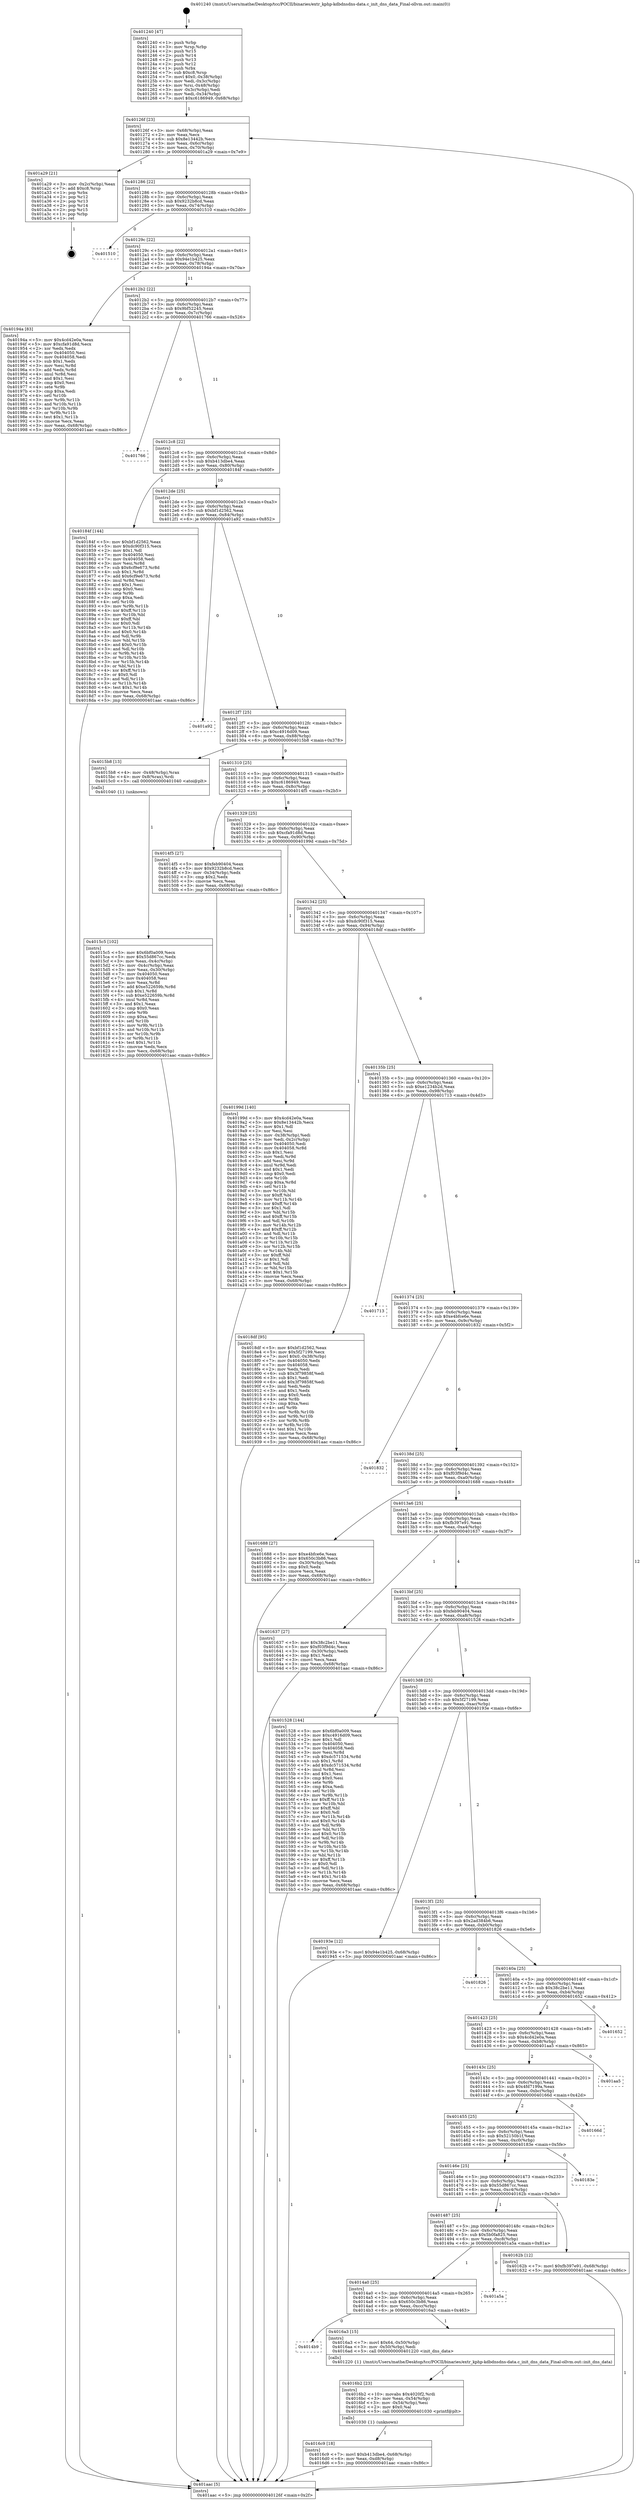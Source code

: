 digraph "0x401240" {
  label = "0x401240 (/mnt/c/Users/mathe/Desktop/tcc/POCII/binaries/extr_kphp-kdbdnsdns-data.c_init_dns_data_Final-ollvm.out::main(0))"
  labelloc = "t"
  node[shape=record]

  Entry [label="",width=0.3,height=0.3,shape=circle,fillcolor=black,style=filled]
  "0x40126f" [label="{
     0x40126f [23]\l
     | [instrs]\l
     &nbsp;&nbsp;0x40126f \<+3\>: mov -0x68(%rbp),%eax\l
     &nbsp;&nbsp;0x401272 \<+2\>: mov %eax,%ecx\l
     &nbsp;&nbsp;0x401274 \<+6\>: sub $0x8e13442b,%ecx\l
     &nbsp;&nbsp;0x40127a \<+3\>: mov %eax,-0x6c(%rbp)\l
     &nbsp;&nbsp;0x40127d \<+3\>: mov %ecx,-0x70(%rbp)\l
     &nbsp;&nbsp;0x401280 \<+6\>: je 0000000000401a29 \<main+0x7e9\>\l
  }"]
  "0x401a29" [label="{
     0x401a29 [21]\l
     | [instrs]\l
     &nbsp;&nbsp;0x401a29 \<+3\>: mov -0x2c(%rbp),%eax\l
     &nbsp;&nbsp;0x401a2c \<+7\>: add $0xc8,%rsp\l
     &nbsp;&nbsp;0x401a33 \<+1\>: pop %rbx\l
     &nbsp;&nbsp;0x401a34 \<+2\>: pop %r12\l
     &nbsp;&nbsp;0x401a36 \<+2\>: pop %r13\l
     &nbsp;&nbsp;0x401a38 \<+2\>: pop %r14\l
     &nbsp;&nbsp;0x401a3a \<+2\>: pop %r15\l
     &nbsp;&nbsp;0x401a3c \<+1\>: pop %rbp\l
     &nbsp;&nbsp;0x401a3d \<+1\>: ret\l
  }"]
  "0x401286" [label="{
     0x401286 [22]\l
     | [instrs]\l
     &nbsp;&nbsp;0x401286 \<+5\>: jmp 000000000040128b \<main+0x4b\>\l
     &nbsp;&nbsp;0x40128b \<+3\>: mov -0x6c(%rbp),%eax\l
     &nbsp;&nbsp;0x40128e \<+5\>: sub $0x9232b8cd,%eax\l
     &nbsp;&nbsp;0x401293 \<+3\>: mov %eax,-0x74(%rbp)\l
     &nbsp;&nbsp;0x401296 \<+6\>: je 0000000000401510 \<main+0x2d0\>\l
  }"]
  Exit [label="",width=0.3,height=0.3,shape=circle,fillcolor=black,style=filled,peripheries=2]
  "0x401510" [label="{
     0x401510\l
  }", style=dashed]
  "0x40129c" [label="{
     0x40129c [22]\l
     | [instrs]\l
     &nbsp;&nbsp;0x40129c \<+5\>: jmp 00000000004012a1 \<main+0x61\>\l
     &nbsp;&nbsp;0x4012a1 \<+3\>: mov -0x6c(%rbp),%eax\l
     &nbsp;&nbsp;0x4012a4 \<+5\>: sub $0x94e1b425,%eax\l
     &nbsp;&nbsp;0x4012a9 \<+3\>: mov %eax,-0x78(%rbp)\l
     &nbsp;&nbsp;0x4012ac \<+6\>: je 000000000040194a \<main+0x70a\>\l
  }"]
  "0x4016c9" [label="{
     0x4016c9 [18]\l
     | [instrs]\l
     &nbsp;&nbsp;0x4016c9 \<+7\>: movl $0xb413dbe4,-0x68(%rbp)\l
     &nbsp;&nbsp;0x4016d0 \<+6\>: mov %eax,-0xd8(%rbp)\l
     &nbsp;&nbsp;0x4016d6 \<+5\>: jmp 0000000000401aac \<main+0x86c\>\l
  }"]
  "0x40194a" [label="{
     0x40194a [83]\l
     | [instrs]\l
     &nbsp;&nbsp;0x40194a \<+5\>: mov $0x4cd42e0a,%eax\l
     &nbsp;&nbsp;0x40194f \<+5\>: mov $0xcfa91d8d,%ecx\l
     &nbsp;&nbsp;0x401954 \<+2\>: xor %edx,%edx\l
     &nbsp;&nbsp;0x401956 \<+7\>: mov 0x404050,%esi\l
     &nbsp;&nbsp;0x40195d \<+7\>: mov 0x404058,%edi\l
     &nbsp;&nbsp;0x401964 \<+3\>: sub $0x1,%edx\l
     &nbsp;&nbsp;0x401967 \<+3\>: mov %esi,%r8d\l
     &nbsp;&nbsp;0x40196a \<+3\>: add %edx,%r8d\l
     &nbsp;&nbsp;0x40196d \<+4\>: imul %r8d,%esi\l
     &nbsp;&nbsp;0x401971 \<+3\>: and $0x1,%esi\l
     &nbsp;&nbsp;0x401974 \<+3\>: cmp $0x0,%esi\l
     &nbsp;&nbsp;0x401977 \<+4\>: sete %r9b\l
     &nbsp;&nbsp;0x40197b \<+3\>: cmp $0xa,%edi\l
     &nbsp;&nbsp;0x40197e \<+4\>: setl %r10b\l
     &nbsp;&nbsp;0x401982 \<+3\>: mov %r9b,%r11b\l
     &nbsp;&nbsp;0x401985 \<+3\>: and %r10b,%r11b\l
     &nbsp;&nbsp;0x401988 \<+3\>: xor %r10b,%r9b\l
     &nbsp;&nbsp;0x40198b \<+3\>: or %r9b,%r11b\l
     &nbsp;&nbsp;0x40198e \<+4\>: test $0x1,%r11b\l
     &nbsp;&nbsp;0x401992 \<+3\>: cmovne %ecx,%eax\l
     &nbsp;&nbsp;0x401995 \<+3\>: mov %eax,-0x68(%rbp)\l
     &nbsp;&nbsp;0x401998 \<+5\>: jmp 0000000000401aac \<main+0x86c\>\l
  }"]
  "0x4012b2" [label="{
     0x4012b2 [22]\l
     | [instrs]\l
     &nbsp;&nbsp;0x4012b2 \<+5\>: jmp 00000000004012b7 \<main+0x77\>\l
     &nbsp;&nbsp;0x4012b7 \<+3\>: mov -0x6c(%rbp),%eax\l
     &nbsp;&nbsp;0x4012ba \<+5\>: sub $0x9bf52245,%eax\l
     &nbsp;&nbsp;0x4012bf \<+3\>: mov %eax,-0x7c(%rbp)\l
     &nbsp;&nbsp;0x4012c2 \<+6\>: je 0000000000401766 \<main+0x526\>\l
  }"]
  "0x4016b2" [label="{
     0x4016b2 [23]\l
     | [instrs]\l
     &nbsp;&nbsp;0x4016b2 \<+10\>: movabs $0x4020f2,%rdi\l
     &nbsp;&nbsp;0x4016bc \<+3\>: mov %eax,-0x54(%rbp)\l
     &nbsp;&nbsp;0x4016bf \<+3\>: mov -0x54(%rbp),%esi\l
     &nbsp;&nbsp;0x4016c2 \<+2\>: mov $0x0,%al\l
     &nbsp;&nbsp;0x4016c4 \<+5\>: call 0000000000401030 \<printf@plt\>\l
     | [calls]\l
     &nbsp;&nbsp;0x401030 \{1\} (unknown)\l
  }"]
  "0x401766" [label="{
     0x401766\l
  }", style=dashed]
  "0x4012c8" [label="{
     0x4012c8 [22]\l
     | [instrs]\l
     &nbsp;&nbsp;0x4012c8 \<+5\>: jmp 00000000004012cd \<main+0x8d\>\l
     &nbsp;&nbsp;0x4012cd \<+3\>: mov -0x6c(%rbp),%eax\l
     &nbsp;&nbsp;0x4012d0 \<+5\>: sub $0xb413dbe4,%eax\l
     &nbsp;&nbsp;0x4012d5 \<+3\>: mov %eax,-0x80(%rbp)\l
     &nbsp;&nbsp;0x4012d8 \<+6\>: je 000000000040184f \<main+0x60f\>\l
  }"]
  "0x4014b9" [label="{
     0x4014b9\l
  }", style=dashed]
  "0x40184f" [label="{
     0x40184f [144]\l
     | [instrs]\l
     &nbsp;&nbsp;0x40184f \<+5\>: mov $0xbf1d2562,%eax\l
     &nbsp;&nbsp;0x401854 \<+5\>: mov $0xdc90f315,%ecx\l
     &nbsp;&nbsp;0x401859 \<+2\>: mov $0x1,%dl\l
     &nbsp;&nbsp;0x40185b \<+7\>: mov 0x404050,%esi\l
     &nbsp;&nbsp;0x401862 \<+7\>: mov 0x404058,%edi\l
     &nbsp;&nbsp;0x401869 \<+3\>: mov %esi,%r8d\l
     &nbsp;&nbsp;0x40186c \<+7\>: sub $0x6cf9e673,%r8d\l
     &nbsp;&nbsp;0x401873 \<+4\>: sub $0x1,%r8d\l
     &nbsp;&nbsp;0x401877 \<+7\>: add $0x6cf9e673,%r8d\l
     &nbsp;&nbsp;0x40187e \<+4\>: imul %r8d,%esi\l
     &nbsp;&nbsp;0x401882 \<+3\>: and $0x1,%esi\l
     &nbsp;&nbsp;0x401885 \<+3\>: cmp $0x0,%esi\l
     &nbsp;&nbsp;0x401888 \<+4\>: sete %r9b\l
     &nbsp;&nbsp;0x40188c \<+3\>: cmp $0xa,%edi\l
     &nbsp;&nbsp;0x40188f \<+4\>: setl %r10b\l
     &nbsp;&nbsp;0x401893 \<+3\>: mov %r9b,%r11b\l
     &nbsp;&nbsp;0x401896 \<+4\>: xor $0xff,%r11b\l
     &nbsp;&nbsp;0x40189a \<+3\>: mov %r10b,%bl\l
     &nbsp;&nbsp;0x40189d \<+3\>: xor $0xff,%bl\l
     &nbsp;&nbsp;0x4018a0 \<+3\>: xor $0x0,%dl\l
     &nbsp;&nbsp;0x4018a3 \<+3\>: mov %r11b,%r14b\l
     &nbsp;&nbsp;0x4018a6 \<+4\>: and $0x0,%r14b\l
     &nbsp;&nbsp;0x4018aa \<+3\>: and %dl,%r9b\l
     &nbsp;&nbsp;0x4018ad \<+3\>: mov %bl,%r15b\l
     &nbsp;&nbsp;0x4018b0 \<+4\>: and $0x0,%r15b\l
     &nbsp;&nbsp;0x4018b4 \<+3\>: and %dl,%r10b\l
     &nbsp;&nbsp;0x4018b7 \<+3\>: or %r9b,%r14b\l
     &nbsp;&nbsp;0x4018ba \<+3\>: or %r10b,%r15b\l
     &nbsp;&nbsp;0x4018bd \<+3\>: xor %r15b,%r14b\l
     &nbsp;&nbsp;0x4018c0 \<+3\>: or %bl,%r11b\l
     &nbsp;&nbsp;0x4018c3 \<+4\>: xor $0xff,%r11b\l
     &nbsp;&nbsp;0x4018c7 \<+3\>: or $0x0,%dl\l
     &nbsp;&nbsp;0x4018ca \<+3\>: and %dl,%r11b\l
     &nbsp;&nbsp;0x4018cd \<+3\>: or %r11b,%r14b\l
     &nbsp;&nbsp;0x4018d0 \<+4\>: test $0x1,%r14b\l
     &nbsp;&nbsp;0x4018d4 \<+3\>: cmovne %ecx,%eax\l
     &nbsp;&nbsp;0x4018d7 \<+3\>: mov %eax,-0x68(%rbp)\l
     &nbsp;&nbsp;0x4018da \<+5\>: jmp 0000000000401aac \<main+0x86c\>\l
  }"]
  "0x4012de" [label="{
     0x4012de [25]\l
     | [instrs]\l
     &nbsp;&nbsp;0x4012de \<+5\>: jmp 00000000004012e3 \<main+0xa3\>\l
     &nbsp;&nbsp;0x4012e3 \<+3\>: mov -0x6c(%rbp),%eax\l
     &nbsp;&nbsp;0x4012e6 \<+5\>: sub $0xbf1d2562,%eax\l
     &nbsp;&nbsp;0x4012eb \<+6\>: mov %eax,-0x84(%rbp)\l
     &nbsp;&nbsp;0x4012f1 \<+6\>: je 0000000000401a92 \<main+0x852\>\l
  }"]
  "0x4016a3" [label="{
     0x4016a3 [15]\l
     | [instrs]\l
     &nbsp;&nbsp;0x4016a3 \<+7\>: movl $0x64,-0x50(%rbp)\l
     &nbsp;&nbsp;0x4016aa \<+3\>: mov -0x50(%rbp),%edi\l
     &nbsp;&nbsp;0x4016ad \<+5\>: call 0000000000401220 \<init_dns_data\>\l
     | [calls]\l
     &nbsp;&nbsp;0x401220 \{1\} (/mnt/c/Users/mathe/Desktop/tcc/POCII/binaries/extr_kphp-kdbdnsdns-data.c_init_dns_data_Final-ollvm.out::init_dns_data)\l
  }"]
  "0x401a92" [label="{
     0x401a92\l
  }", style=dashed]
  "0x4012f7" [label="{
     0x4012f7 [25]\l
     | [instrs]\l
     &nbsp;&nbsp;0x4012f7 \<+5\>: jmp 00000000004012fc \<main+0xbc\>\l
     &nbsp;&nbsp;0x4012fc \<+3\>: mov -0x6c(%rbp),%eax\l
     &nbsp;&nbsp;0x4012ff \<+5\>: sub $0xc4916d09,%eax\l
     &nbsp;&nbsp;0x401304 \<+6\>: mov %eax,-0x88(%rbp)\l
     &nbsp;&nbsp;0x40130a \<+6\>: je 00000000004015b8 \<main+0x378\>\l
  }"]
  "0x4014a0" [label="{
     0x4014a0 [25]\l
     | [instrs]\l
     &nbsp;&nbsp;0x4014a0 \<+5\>: jmp 00000000004014a5 \<main+0x265\>\l
     &nbsp;&nbsp;0x4014a5 \<+3\>: mov -0x6c(%rbp),%eax\l
     &nbsp;&nbsp;0x4014a8 \<+5\>: sub $0x650c3b86,%eax\l
     &nbsp;&nbsp;0x4014ad \<+6\>: mov %eax,-0xcc(%rbp)\l
     &nbsp;&nbsp;0x4014b3 \<+6\>: je 00000000004016a3 \<main+0x463\>\l
  }"]
  "0x4015b8" [label="{
     0x4015b8 [13]\l
     | [instrs]\l
     &nbsp;&nbsp;0x4015b8 \<+4\>: mov -0x48(%rbp),%rax\l
     &nbsp;&nbsp;0x4015bc \<+4\>: mov 0x8(%rax),%rdi\l
     &nbsp;&nbsp;0x4015c0 \<+5\>: call 0000000000401040 \<atoi@plt\>\l
     | [calls]\l
     &nbsp;&nbsp;0x401040 \{1\} (unknown)\l
  }"]
  "0x401310" [label="{
     0x401310 [25]\l
     | [instrs]\l
     &nbsp;&nbsp;0x401310 \<+5\>: jmp 0000000000401315 \<main+0xd5\>\l
     &nbsp;&nbsp;0x401315 \<+3\>: mov -0x6c(%rbp),%eax\l
     &nbsp;&nbsp;0x401318 \<+5\>: sub $0xc6186949,%eax\l
     &nbsp;&nbsp;0x40131d \<+6\>: mov %eax,-0x8c(%rbp)\l
     &nbsp;&nbsp;0x401323 \<+6\>: je 00000000004014f5 \<main+0x2b5\>\l
  }"]
  "0x401a5a" [label="{
     0x401a5a\l
  }", style=dashed]
  "0x4014f5" [label="{
     0x4014f5 [27]\l
     | [instrs]\l
     &nbsp;&nbsp;0x4014f5 \<+5\>: mov $0xfeb90404,%eax\l
     &nbsp;&nbsp;0x4014fa \<+5\>: mov $0x9232b8cd,%ecx\l
     &nbsp;&nbsp;0x4014ff \<+3\>: mov -0x34(%rbp),%edx\l
     &nbsp;&nbsp;0x401502 \<+3\>: cmp $0x2,%edx\l
     &nbsp;&nbsp;0x401505 \<+3\>: cmovne %ecx,%eax\l
     &nbsp;&nbsp;0x401508 \<+3\>: mov %eax,-0x68(%rbp)\l
     &nbsp;&nbsp;0x40150b \<+5\>: jmp 0000000000401aac \<main+0x86c\>\l
  }"]
  "0x401329" [label="{
     0x401329 [25]\l
     | [instrs]\l
     &nbsp;&nbsp;0x401329 \<+5\>: jmp 000000000040132e \<main+0xee\>\l
     &nbsp;&nbsp;0x40132e \<+3\>: mov -0x6c(%rbp),%eax\l
     &nbsp;&nbsp;0x401331 \<+5\>: sub $0xcfa91d8d,%eax\l
     &nbsp;&nbsp;0x401336 \<+6\>: mov %eax,-0x90(%rbp)\l
     &nbsp;&nbsp;0x40133c \<+6\>: je 000000000040199d \<main+0x75d\>\l
  }"]
  "0x401aac" [label="{
     0x401aac [5]\l
     | [instrs]\l
     &nbsp;&nbsp;0x401aac \<+5\>: jmp 000000000040126f \<main+0x2f\>\l
  }"]
  "0x401240" [label="{
     0x401240 [47]\l
     | [instrs]\l
     &nbsp;&nbsp;0x401240 \<+1\>: push %rbp\l
     &nbsp;&nbsp;0x401241 \<+3\>: mov %rsp,%rbp\l
     &nbsp;&nbsp;0x401244 \<+2\>: push %r15\l
     &nbsp;&nbsp;0x401246 \<+2\>: push %r14\l
     &nbsp;&nbsp;0x401248 \<+2\>: push %r13\l
     &nbsp;&nbsp;0x40124a \<+2\>: push %r12\l
     &nbsp;&nbsp;0x40124c \<+1\>: push %rbx\l
     &nbsp;&nbsp;0x40124d \<+7\>: sub $0xc8,%rsp\l
     &nbsp;&nbsp;0x401254 \<+7\>: movl $0x0,-0x38(%rbp)\l
     &nbsp;&nbsp;0x40125b \<+3\>: mov %edi,-0x3c(%rbp)\l
     &nbsp;&nbsp;0x40125e \<+4\>: mov %rsi,-0x48(%rbp)\l
     &nbsp;&nbsp;0x401262 \<+3\>: mov -0x3c(%rbp),%edi\l
     &nbsp;&nbsp;0x401265 \<+3\>: mov %edi,-0x34(%rbp)\l
     &nbsp;&nbsp;0x401268 \<+7\>: movl $0xc6186949,-0x68(%rbp)\l
  }"]
  "0x401487" [label="{
     0x401487 [25]\l
     | [instrs]\l
     &nbsp;&nbsp;0x401487 \<+5\>: jmp 000000000040148c \<main+0x24c\>\l
     &nbsp;&nbsp;0x40148c \<+3\>: mov -0x6c(%rbp),%eax\l
     &nbsp;&nbsp;0x40148f \<+5\>: sub $0x5b0fa825,%eax\l
     &nbsp;&nbsp;0x401494 \<+6\>: mov %eax,-0xc8(%rbp)\l
     &nbsp;&nbsp;0x40149a \<+6\>: je 0000000000401a5a \<main+0x81a\>\l
  }"]
  "0x40199d" [label="{
     0x40199d [140]\l
     | [instrs]\l
     &nbsp;&nbsp;0x40199d \<+5\>: mov $0x4cd42e0a,%eax\l
     &nbsp;&nbsp;0x4019a2 \<+5\>: mov $0x8e13442b,%ecx\l
     &nbsp;&nbsp;0x4019a7 \<+2\>: mov $0x1,%dl\l
     &nbsp;&nbsp;0x4019a9 \<+2\>: xor %esi,%esi\l
     &nbsp;&nbsp;0x4019ab \<+3\>: mov -0x38(%rbp),%edi\l
     &nbsp;&nbsp;0x4019ae \<+3\>: mov %edi,-0x2c(%rbp)\l
     &nbsp;&nbsp;0x4019b1 \<+7\>: mov 0x404050,%edi\l
     &nbsp;&nbsp;0x4019b8 \<+8\>: mov 0x404058,%r8d\l
     &nbsp;&nbsp;0x4019c0 \<+3\>: sub $0x1,%esi\l
     &nbsp;&nbsp;0x4019c3 \<+3\>: mov %edi,%r9d\l
     &nbsp;&nbsp;0x4019c6 \<+3\>: add %esi,%r9d\l
     &nbsp;&nbsp;0x4019c9 \<+4\>: imul %r9d,%edi\l
     &nbsp;&nbsp;0x4019cd \<+3\>: and $0x1,%edi\l
     &nbsp;&nbsp;0x4019d0 \<+3\>: cmp $0x0,%edi\l
     &nbsp;&nbsp;0x4019d3 \<+4\>: sete %r10b\l
     &nbsp;&nbsp;0x4019d7 \<+4\>: cmp $0xa,%r8d\l
     &nbsp;&nbsp;0x4019db \<+4\>: setl %r11b\l
     &nbsp;&nbsp;0x4019df \<+3\>: mov %r10b,%bl\l
     &nbsp;&nbsp;0x4019e2 \<+3\>: xor $0xff,%bl\l
     &nbsp;&nbsp;0x4019e5 \<+3\>: mov %r11b,%r14b\l
     &nbsp;&nbsp;0x4019e8 \<+4\>: xor $0xff,%r14b\l
     &nbsp;&nbsp;0x4019ec \<+3\>: xor $0x1,%dl\l
     &nbsp;&nbsp;0x4019ef \<+3\>: mov %bl,%r15b\l
     &nbsp;&nbsp;0x4019f2 \<+4\>: and $0xff,%r15b\l
     &nbsp;&nbsp;0x4019f6 \<+3\>: and %dl,%r10b\l
     &nbsp;&nbsp;0x4019f9 \<+3\>: mov %r14b,%r12b\l
     &nbsp;&nbsp;0x4019fc \<+4\>: and $0xff,%r12b\l
     &nbsp;&nbsp;0x401a00 \<+3\>: and %dl,%r11b\l
     &nbsp;&nbsp;0x401a03 \<+3\>: or %r10b,%r15b\l
     &nbsp;&nbsp;0x401a06 \<+3\>: or %r11b,%r12b\l
     &nbsp;&nbsp;0x401a09 \<+3\>: xor %r12b,%r15b\l
     &nbsp;&nbsp;0x401a0c \<+3\>: or %r14b,%bl\l
     &nbsp;&nbsp;0x401a0f \<+3\>: xor $0xff,%bl\l
     &nbsp;&nbsp;0x401a12 \<+3\>: or $0x1,%dl\l
     &nbsp;&nbsp;0x401a15 \<+2\>: and %dl,%bl\l
     &nbsp;&nbsp;0x401a17 \<+3\>: or %bl,%r15b\l
     &nbsp;&nbsp;0x401a1a \<+4\>: test $0x1,%r15b\l
     &nbsp;&nbsp;0x401a1e \<+3\>: cmovne %ecx,%eax\l
     &nbsp;&nbsp;0x401a21 \<+3\>: mov %eax,-0x68(%rbp)\l
     &nbsp;&nbsp;0x401a24 \<+5\>: jmp 0000000000401aac \<main+0x86c\>\l
  }"]
  "0x401342" [label="{
     0x401342 [25]\l
     | [instrs]\l
     &nbsp;&nbsp;0x401342 \<+5\>: jmp 0000000000401347 \<main+0x107\>\l
     &nbsp;&nbsp;0x401347 \<+3\>: mov -0x6c(%rbp),%eax\l
     &nbsp;&nbsp;0x40134a \<+5\>: sub $0xdc90f315,%eax\l
     &nbsp;&nbsp;0x40134f \<+6\>: mov %eax,-0x94(%rbp)\l
     &nbsp;&nbsp;0x401355 \<+6\>: je 00000000004018df \<main+0x69f\>\l
  }"]
  "0x40162b" [label="{
     0x40162b [12]\l
     | [instrs]\l
     &nbsp;&nbsp;0x40162b \<+7\>: movl $0xfb397e91,-0x68(%rbp)\l
     &nbsp;&nbsp;0x401632 \<+5\>: jmp 0000000000401aac \<main+0x86c\>\l
  }"]
  "0x4018df" [label="{
     0x4018df [95]\l
     | [instrs]\l
     &nbsp;&nbsp;0x4018df \<+5\>: mov $0xbf1d2562,%eax\l
     &nbsp;&nbsp;0x4018e4 \<+5\>: mov $0x5f27199,%ecx\l
     &nbsp;&nbsp;0x4018e9 \<+7\>: movl $0x0,-0x38(%rbp)\l
     &nbsp;&nbsp;0x4018f0 \<+7\>: mov 0x404050,%edx\l
     &nbsp;&nbsp;0x4018f7 \<+7\>: mov 0x404058,%esi\l
     &nbsp;&nbsp;0x4018fe \<+2\>: mov %edx,%edi\l
     &nbsp;&nbsp;0x401900 \<+6\>: sub $0x3f79858f,%edi\l
     &nbsp;&nbsp;0x401906 \<+3\>: sub $0x1,%edi\l
     &nbsp;&nbsp;0x401909 \<+6\>: add $0x3f79858f,%edi\l
     &nbsp;&nbsp;0x40190f \<+3\>: imul %edi,%edx\l
     &nbsp;&nbsp;0x401912 \<+3\>: and $0x1,%edx\l
     &nbsp;&nbsp;0x401915 \<+3\>: cmp $0x0,%edx\l
     &nbsp;&nbsp;0x401918 \<+4\>: sete %r8b\l
     &nbsp;&nbsp;0x40191c \<+3\>: cmp $0xa,%esi\l
     &nbsp;&nbsp;0x40191f \<+4\>: setl %r9b\l
     &nbsp;&nbsp;0x401923 \<+3\>: mov %r8b,%r10b\l
     &nbsp;&nbsp;0x401926 \<+3\>: and %r9b,%r10b\l
     &nbsp;&nbsp;0x401929 \<+3\>: xor %r9b,%r8b\l
     &nbsp;&nbsp;0x40192c \<+3\>: or %r8b,%r10b\l
     &nbsp;&nbsp;0x40192f \<+4\>: test $0x1,%r10b\l
     &nbsp;&nbsp;0x401933 \<+3\>: cmovne %ecx,%eax\l
     &nbsp;&nbsp;0x401936 \<+3\>: mov %eax,-0x68(%rbp)\l
     &nbsp;&nbsp;0x401939 \<+5\>: jmp 0000000000401aac \<main+0x86c\>\l
  }"]
  "0x40135b" [label="{
     0x40135b [25]\l
     | [instrs]\l
     &nbsp;&nbsp;0x40135b \<+5\>: jmp 0000000000401360 \<main+0x120\>\l
     &nbsp;&nbsp;0x401360 \<+3\>: mov -0x6c(%rbp),%eax\l
     &nbsp;&nbsp;0x401363 \<+5\>: sub $0xe1234b2d,%eax\l
     &nbsp;&nbsp;0x401368 \<+6\>: mov %eax,-0x98(%rbp)\l
     &nbsp;&nbsp;0x40136e \<+6\>: je 0000000000401713 \<main+0x4d3\>\l
  }"]
  "0x40146e" [label="{
     0x40146e [25]\l
     | [instrs]\l
     &nbsp;&nbsp;0x40146e \<+5\>: jmp 0000000000401473 \<main+0x233\>\l
     &nbsp;&nbsp;0x401473 \<+3\>: mov -0x6c(%rbp),%eax\l
     &nbsp;&nbsp;0x401476 \<+5\>: sub $0x55d867cc,%eax\l
     &nbsp;&nbsp;0x40147b \<+6\>: mov %eax,-0xc4(%rbp)\l
     &nbsp;&nbsp;0x401481 \<+6\>: je 000000000040162b \<main+0x3eb\>\l
  }"]
  "0x401713" [label="{
     0x401713\l
  }", style=dashed]
  "0x401374" [label="{
     0x401374 [25]\l
     | [instrs]\l
     &nbsp;&nbsp;0x401374 \<+5\>: jmp 0000000000401379 \<main+0x139\>\l
     &nbsp;&nbsp;0x401379 \<+3\>: mov -0x6c(%rbp),%eax\l
     &nbsp;&nbsp;0x40137c \<+5\>: sub $0xe4bfce6e,%eax\l
     &nbsp;&nbsp;0x401381 \<+6\>: mov %eax,-0x9c(%rbp)\l
     &nbsp;&nbsp;0x401387 \<+6\>: je 0000000000401832 \<main+0x5f2\>\l
  }"]
  "0x40183e" [label="{
     0x40183e\l
  }", style=dashed]
  "0x401832" [label="{
     0x401832\l
  }", style=dashed]
  "0x40138d" [label="{
     0x40138d [25]\l
     | [instrs]\l
     &nbsp;&nbsp;0x40138d \<+5\>: jmp 0000000000401392 \<main+0x152\>\l
     &nbsp;&nbsp;0x401392 \<+3\>: mov -0x6c(%rbp),%eax\l
     &nbsp;&nbsp;0x401395 \<+5\>: sub $0xf03f9d4c,%eax\l
     &nbsp;&nbsp;0x40139a \<+6\>: mov %eax,-0xa0(%rbp)\l
     &nbsp;&nbsp;0x4013a0 \<+6\>: je 0000000000401688 \<main+0x448\>\l
  }"]
  "0x401455" [label="{
     0x401455 [25]\l
     | [instrs]\l
     &nbsp;&nbsp;0x401455 \<+5\>: jmp 000000000040145a \<main+0x21a\>\l
     &nbsp;&nbsp;0x40145a \<+3\>: mov -0x6c(%rbp),%eax\l
     &nbsp;&nbsp;0x40145d \<+5\>: sub $0x52150b1f,%eax\l
     &nbsp;&nbsp;0x401462 \<+6\>: mov %eax,-0xc0(%rbp)\l
     &nbsp;&nbsp;0x401468 \<+6\>: je 000000000040183e \<main+0x5fe\>\l
  }"]
  "0x401688" [label="{
     0x401688 [27]\l
     | [instrs]\l
     &nbsp;&nbsp;0x401688 \<+5\>: mov $0xe4bfce6e,%eax\l
     &nbsp;&nbsp;0x40168d \<+5\>: mov $0x650c3b86,%ecx\l
     &nbsp;&nbsp;0x401692 \<+3\>: mov -0x30(%rbp),%edx\l
     &nbsp;&nbsp;0x401695 \<+3\>: cmp $0x0,%edx\l
     &nbsp;&nbsp;0x401698 \<+3\>: cmove %ecx,%eax\l
     &nbsp;&nbsp;0x40169b \<+3\>: mov %eax,-0x68(%rbp)\l
     &nbsp;&nbsp;0x40169e \<+5\>: jmp 0000000000401aac \<main+0x86c\>\l
  }"]
  "0x4013a6" [label="{
     0x4013a6 [25]\l
     | [instrs]\l
     &nbsp;&nbsp;0x4013a6 \<+5\>: jmp 00000000004013ab \<main+0x16b\>\l
     &nbsp;&nbsp;0x4013ab \<+3\>: mov -0x6c(%rbp),%eax\l
     &nbsp;&nbsp;0x4013ae \<+5\>: sub $0xfb397e91,%eax\l
     &nbsp;&nbsp;0x4013b3 \<+6\>: mov %eax,-0xa4(%rbp)\l
     &nbsp;&nbsp;0x4013b9 \<+6\>: je 0000000000401637 \<main+0x3f7\>\l
  }"]
  "0x40166d" [label="{
     0x40166d\l
  }", style=dashed]
  "0x401637" [label="{
     0x401637 [27]\l
     | [instrs]\l
     &nbsp;&nbsp;0x401637 \<+5\>: mov $0x38c2be11,%eax\l
     &nbsp;&nbsp;0x40163c \<+5\>: mov $0xf03f9d4c,%ecx\l
     &nbsp;&nbsp;0x401641 \<+3\>: mov -0x30(%rbp),%edx\l
     &nbsp;&nbsp;0x401644 \<+3\>: cmp $0x1,%edx\l
     &nbsp;&nbsp;0x401647 \<+3\>: cmovl %ecx,%eax\l
     &nbsp;&nbsp;0x40164a \<+3\>: mov %eax,-0x68(%rbp)\l
     &nbsp;&nbsp;0x40164d \<+5\>: jmp 0000000000401aac \<main+0x86c\>\l
  }"]
  "0x4013bf" [label="{
     0x4013bf [25]\l
     | [instrs]\l
     &nbsp;&nbsp;0x4013bf \<+5\>: jmp 00000000004013c4 \<main+0x184\>\l
     &nbsp;&nbsp;0x4013c4 \<+3\>: mov -0x6c(%rbp),%eax\l
     &nbsp;&nbsp;0x4013c7 \<+5\>: sub $0xfeb90404,%eax\l
     &nbsp;&nbsp;0x4013cc \<+6\>: mov %eax,-0xa8(%rbp)\l
     &nbsp;&nbsp;0x4013d2 \<+6\>: je 0000000000401528 \<main+0x2e8\>\l
  }"]
  "0x40143c" [label="{
     0x40143c [25]\l
     | [instrs]\l
     &nbsp;&nbsp;0x40143c \<+5\>: jmp 0000000000401441 \<main+0x201\>\l
     &nbsp;&nbsp;0x401441 \<+3\>: mov -0x6c(%rbp),%eax\l
     &nbsp;&nbsp;0x401444 \<+5\>: sub $0x4fd7199a,%eax\l
     &nbsp;&nbsp;0x401449 \<+6\>: mov %eax,-0xbc(%rbp)\l
     &nbsp;&nbsp;0x40144f \<+6\>: je 000000000040166d \<main+0x42d\>\l
  }"]
  "0x401528" [label="{
     0x401528 [144]\l
     | [instrs]\l
     &nbsp;&nbsp;0x401528 \<+5\>: mov $0x6bf0a009,%eax\l
     &nbsp;&nbsp;0x40152d \<+5\>: mov $0xc4916d09,%ecx\l
     &nbsp;&nbsp;0x401532 \<+2\>: mov $0x1,%dl\l
     &nbsp;&nbsp;0x401534 \<+7\>: mov 0x404050,%esi\l
     &nbsp;&nbsp;0x40153b \<+7\>: mov 0x404058,%edi\l
     &nbsp;&nbsp;0x401542 \<+3\>: mov %esi,%r8d\l
     &nbsp;&nbsp;0x401545 \<+7\>: sub $0xdc571534,%r8d\l
     &nbsp;&nbsp;0x40154c \<+4\>: sub $0x1,%r8d\l
     &nbsp;&nbsp;0x401550 \<+7\>: add $0xdc571534,%r8d\l
     &nbsp;&nbsp;0x401557 \<+4\>: imul %r8d,%esi\l
     &nbsp;&nbsp;0x40155b \<+3\>: and $0x1,%esi\l
     &nbsp;&nbsp;0x40155e \<+3\>: cmp $0x0,%esi\l
     &nbsp;&nbsp;0x401561 \<+4\>: sete %r9b\l
     &nbsp;&nbsp;0x401565 \<+3\>: cmp $0xa,%edi\l
     &nbsp;&nbsp;0x401568 \<+4\>: setl %r10b\l
     &nbsp;&nbsp;0x40156c \<+3\>: mov %r9b,%r11b\l
     &nbsp;&nbsp;0x40156f \<+4\>: xor $0xff,%r11b\l
     &nbsp;&nbsp;0x401573 \<+3\>: mov %r10b,%bl\l
     &nbsp;&nbsp;0x401576 \<+3\>: xor $0xff,%bl\l
     &nbsp;&nbsp;0x401579 \<+3\>: xor $0x0,%dl\l
     &nbsp;&nbsp;0x40157c \<+3\>: mov %r11b,%r14b\l
     &nbsp;&nbsp;0x40157f \<+4\>: and $0x0,%r14b\l
     &nbsp;&nbsp;0x401583 \<+3\>: and %dl,%r9b\l
     &nbsp;&nbsp;0x401586 \<+3\>: mov %bl,%r15b\l
     &nbsp;&nbsp;0x401589 \<+4\>: and $0x0,%r15b\l
     &nbsp;&nbsp;0x40158d \<+3\>: and %dl,%r10b\l
     &nbsp;&nbsp;0x401590 \<+3\>: or %r9b,%r14b\l
     &nbsp;&nbsp;0x401593 \<+3\>: or %r10b,%r15b\l
     &nbsp;&nbsp;0x401596 \<+3\>: xor %r15b,%r14b\l
     &nbsp;&nbsp;0x401599 \<+3\>: or %bl,%r11b\l
     &nbsp;&nbsp;0x40159c \<+4\>: xor $0xff,%r11b\l
     &nbsp;&nbsp;0x4015a0 \<+3\>: or $0x0,%dl\l
     &nbsp;&nbsp;0x4015a3 \<+3\>: and %dl,%r11b\l
     &nbsp;&nbsp;0x4015a6 \<+3\>: or %r11b,%r14b\l
     &nbsp;&nbsp;0x4015a9 \<+4\>: test $0x1,%r14b\l
     &nbsp;&nbsp;0x4015ad \<+3\>: cmovne %ecx,%eax\l
     &nbsp;&nbsp;0x4015b0 \<+3\>: mov %eax,-0x68(%rbp)\l
     &nbsp;&nbsp;0x4015b3 \<+5\>: jmp 0000000000401aac \<main+0x86c\>\l
  }"]
  "0x4013d8" [label="{
     0x4013d8 [25]\l
     | [instrs]\l
     &nbsp;&nbsp;0x4013d8 \<+5\>: jmp 00000000004013dd \<main+0x19d\>\l
     &nbsp;&nbsp;0x4013dd \<+3\>: mov -0x6c(%rbp),%eax\l
     &nbsp;&nbsp;0x4013e0 \<+5\>: sub $0x5f27199,%eax\l
     &nbsp;&nbsp;0x4013e5 \<+6\>: mov %eax,-0xac(%rbp)\l
     &nbsp;&nbsp;0x4013eb \<+6\>: je 000000000040193e \<main+0x6fe\>\l
  }"]
  "0x4015c5" [label="{
     0x4015c5 [102]\l
     | [instrs]\l
     &nbsp;&nbsp;0x4015c5 \<+5\>: mov $0x6bf0a009,%ecx\l
     &nbsp;&nbsp;0x4015ca \<+5\>: mov $0x55d867cc,%edx\l
     &nbsp;&nbsp;0x4015cf \<+3\>: mov %eax,-0x4c(%rbp)\l
     &nbsp;&nbsp;0x4015d2 \<+3\>: mov -0x4c(%rbp),%eax\l
     &nbsp;&nbsp;0x4015d5 \<+3\>: mov %eax,-0x30(%rbp)\l
     &nbsp;&nbsp;0x4015d8 \<+7\>: mov 0x404050,%eax\l
     &nbsp;&nbsp;0x4015df \<+7\>: mov 0x404058,%esi\l
     &nbsp;&nbsp;0x4015e6 \<+3\>: mov %eax,%r8d\l
     &nbsp;&nbsp;0x4015e9 \<+7\>: add $0xe522659b,%r8d\l
     &nbsp;&nbsp;0x4015f0 \<+4\>: sub $0x1,%r8d\l
     &nbsp;&nbsp;0x4015f4 \<+7\>: sub $0xe522659b,%r8d\l
     &nbsp;&nbsp;0x4015fb \<+4\>: imul %r8d,%eax\l
     &nbsp;&nbsp;0x4015ff \<+3\>: and $0x1,%eax\l
     &nbsp;&nbsp;0x401602 \<+3\>: cmp $0x0,%eax\l
     &nbsp;&nbsp;0x401605 \<+4\>: sete %r9b\l
     &nbsp;&nbsp;0x401609 \<+3\>: cmp $0xa,%esi\l
     &nbsp;&nbsp;0x40160c \<+4\>: setl %r10b\l
     &nbsp;&nbsp;0x401610 \<+3\>: mov %r9b,%r11b\l
     &nbsp;&nbsp;0x401613 \<+3\>: and %r10b,%r11b\l
     &nbsp;&nbsp;0x401616 \<+3\>: xor %r10b,%r9b\l
     &nbsp;&nbsp;0x401619 \<+3\>: or %r9b,%r11b\l
     &nbsp;&nbsp;0x40161c \<+4\>: test $0x1,%r11b\l
     &nbsp;&nbsp;0x401620 \<+3\>: cmovne %edx,%ecx\l
     &nbsp;&nbsp;0x401623 \<+3\>: mov %ecx,-0x68(%rbp)\l
     &nbsp;&nbsp;0x401626 \<+5\>: jmp 0000000000401aac \<main+0x86c\>\l
  }"]
  "0x401aa5" [label="{
     0x401aa5\l
  }", style=dashed]
  "0x40193e" [label="{
     0x40193e [12]\l
     | [instrs]\l
     &nbsp;&nbsp;0x40193e \<+7\>: movl $0x94e1b425,-0x68(%rbp)\l
     &nbsp;&nbsp;0x401945 \<+5\>: jmp 0000000000401aac \<main+0x86c\>\l
  }"]
  "0x4013f1" [label="{
     0x4013f1 [25]\l
     | [instrs]\l
     &nbsp;&nbsp;0x4013f1 \<+5\>: jmp 00000000004013f6 \<main+0x1b6\>\l
     &nbsp;&nbsp;0x4013f6 \<+3\>: mov -0x6c(%rbp),%eax\l
     &nbsp;&nbsp;0x4013f9 \<+5\>: sub $0x2ad384b6,%eax\l
     &nbsp;&nbsp;0x4013fe \<+6\>: mov %eax,-0xb0(%rbp)\l
     &nbsp;&nbsp;0x401404 \<+6\>: je 0000000000401826 \<main+0x5e6\>\l
  }"]
  "0x401423" [label="{
     0x401423 [25]\l
     | [instrs]\l
     &nbsp;&nbsp;0x401423 \<+5\>: jmp 0000000000401428 \<main+0x1e8\>\l
     &nbsp;&nbsp;0x401428 \<+3\>: mov -0x6c(%rbp),%eax\l
     &nbsp;&nbsp;0x40142b \<+5\>: sub $0x4cd42e0a,%eax\l
     &nbsp;&nbsp;0x401430 \<+6\>: mov %eax,-0xb8(%rbp)\l
     &nbsp;&nbsp;0x401436 \<+6\>: je 0000000000401aa5 \<main+0x865\>\l
  }"]
  "0x401826" [label="{
     0x401826\l
  }", style=dashed]
  "0x40140a" [label="{
     0x40140a [25]\l
     | [instrs]\l
     &nbsp;&nbsp;0x40140a \<+5\>: jmp 000000000040140f \<main+0x1cf\>\l
     &nbsp;&nbsp;0x40140f \<+3\>: mov -0x6c(%rbp),%eax\l
     &nbsp;&nbsp;0x401412 \<+5\>: sub $0x38c2be11,%eax\l
     &nbsp;&nbsp;0x401417 \<+6\>: mov %eax,-0xb4(%rbp)\l
     &nbsp;&nbsp;0x40141d \<+6\>: je 0000000000401652 \<main+0x412\>\l
  }"]
  "0x401652" [label="{
     0x401652\l
  }", style=dashed]
  Entry -> "0x401240" [label=" 1"]
  "0x40126f" -> "0x401a29" [label=" 1"]
  "0x40126f" -> "0x401286" [label=" 12"]
  "0x401a29" -> Exit [label=" 1"]
  "0x401286" -> "0x401510" [label=" 0"]
  "0x401286" -> "0x40129c" [label=" 12"]
  "0x40199d" -> "0x401aac" [label=" 1"]
  "0x40129c" -> "0x40194a" [label=" 1"]
  "0x40129c" -> "0x4012b2" [label=" 11"]
  "0x40194a" -> "0x401aac" [label=" 1"]
  "0x4012b2" -> "0x401766" [label=" 0"]
  "0x4012b2" -> "0x4012c8" [label=" 11"]
  "0x40193e" -> "0x401aac" [label=" 1"]
  "0x4012c8" -> "0x40184f" [label=" 1"]
  "0x4012c8" -> "0x4012de" [label=" 10"]
  "0x4018df" -> "0x401aac" [label=" 1"]
  "0x4012de" -> "0x401a92" [label=" 0"]
  "0x4012de" -> "0x4012f7" [label=" 10"]
  "0x40184f" -> "0x401aac" [label=" 1"]
  "0x4012f7" -> "0x4015b8" [label=" 1"]
  "0x4012f7" -> "0x401310" [label=" 9"]
  "0x4016b2" -> "0x4016c9" [label=" 1"]
  "0x401310" -> "0x4014f5" [label=" 1"]
  "0x401310" -> "0x401329" [label=" 8"]
  "0x4014f5" -> "0x401aac" [label=" 1"]
  "0x401240" -> "0x40126f" [label=" 1"]
  "0x401aac" -> "0x40126f" [label=" 12"]
  "0x4016a3" -> "0x4016b2" [label=" 1"]
  "0x401329" -> "0x40199d" [label=" 1"]
  "0x401329" -> "0x401342" [label=" 7"]
  "0x4014a0" -> "0x4016a3" [label=" 1"]
  "0x401342" -> "0x4018df" [label=" 1"]
  "0x401342" -> "0x40135b" [label=" 6"]
  "0x4016c9" -> "0x401aac" [label=" 1"]
  "0x40135b" -> "0x401713" [label=" 0"]
  "0x40135b" -> "0x401374" [label=" 6"]
  "0x401487" -> "0x401a5a" [label=" 0"]
  "0x401374" -> "0x401832" [label=" 0"]
  "0x401374" -> "0x40138d" [label=" 6"]
  "0x4014a0" -> "0x4014b9" [label=" 0"]
  "0x40138d" -> "0x401688" [label=" 1"]
  "0x40138d" -> "0x4013a6" [label=" 5"]
  "0x401637" -> "0x401aac" [label=" 1"]
  "0x4013a6" -> "0x401637" [label=" 1"]
  "0x4013a6" -> "0x4013bf" [label=" 4"]
  "0x40162b" -> "0x401aac" [label=" 1"]
  "0x4013bf" -> "0x401528" [label=" 1"]
  "0x4013bf" -> "0x4013d8" [label=" 3"]
  "0x401528" -> "0x401aac" [label=" 1"]
  "0x4015b8" -> "0x4015c5" [label=" 1"]
  "0x4015c5" -> "0x401aac" [label=" 1"]
  "0x40146e" -> "0x40162b" [label=" 1"]
  "0x4013d8" -> "0x40193e" [label=" 1"]
  "0x4013d8" -> "0x4013f1" [label=" 2"]
  "0x401487" -> "0x4014a0" [label=" 1"]
  "0x4013f1" -> "0x401826" [label=" 0"]
  "0x4013f1" -> "0x40140a" [label=" 2"]
  "0x401455" -> "0x40183e" [label=" 0"]
  "0x40140a" -> "0x401652" [label=" 0"]
  "0x40140a" -> "0x401423" [label=" 2"]
  "0x401455" -> "0x40146e" [label=" 2"]
  "0x401423" -> "0x401aa5" [label=" 0"]
  "0x401423" -> "0x40143c" [label=" 2"]
  "0x40146e" -> "0x401487" [label=" 1"]
  "0x40143c" -> "0x40166d" [label=" 0"]
  "0x40143c" -> "0x401455" [label=" 2"]
  "0x401688" -> "0x401aac" [label=" 1"]
}
